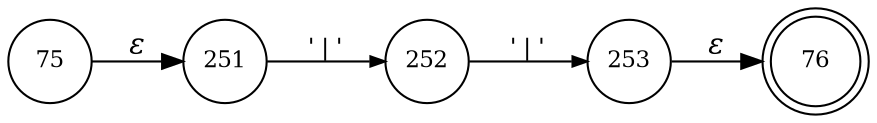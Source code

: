digraph ATN {
rankdir=LR;
s76[fontsize=11, label="76", shape=doublecircle, fixedsize=true, width=.6];
s75[fontsize=11,label="75", shape=circle, fixedsize=true, width=.55, peripheries=1];
s251[fontsize=11,label="251", shape=circle, fixedsize=true, width=.55, peripheries=1];
s252[fontsize=11,label="252", shape=circle, fixedsize=true, width=.55, peripheries=1];
s253[fontsize=11,label="253", shape=circle, fixedsize=true, width=.55, peripheries=1];
s75 -> s251 [fontname="Times-Italic", label="&epsilon;"];
s251 -> s252 [fontsize=11, fontname="Courier", arrowsize=.7, label = "'|'", arrowhead = normal];
s252 -> s253 [fontsize=11, fontname="Courier", arrowsize=.7, label = "'|'", arrowhead = normal];
s253 -> s76 [fontname="Times-Italic", label="&epsilon;"];
}